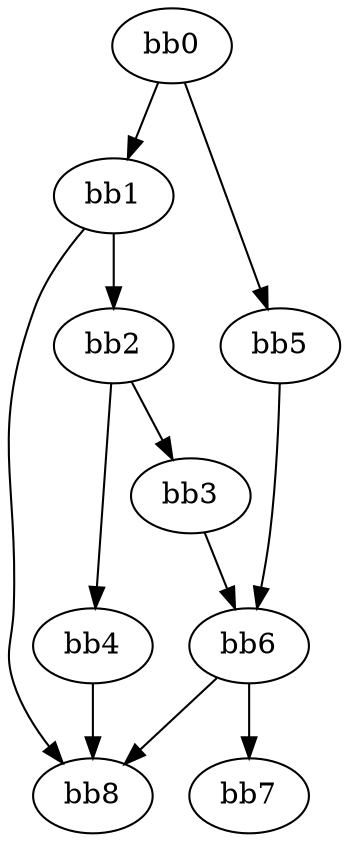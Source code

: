 digraph {
    0 [ label = "bb0\l" ]
    1 [ label = "bb1\l" ]
    2 [ label = "bb2\l" ]
    3 [ label = "bb3\l" ]
    4 [ label = "bb4\l" ]
    5 [ label = "bb5\l" ]
    6 [ label = "bb6\l" ]
    7 [ label = "bb7\l" ]
    8 [ label = "bb8\l" ]
    0 -> 1 [ ]
    0 -> 5 [ ]
    1 -> 2 [ ]
    1 -> 8 [ ]
    2 -> 3 [ ]
    2 -> 4 [ ]
    3 -> 6 [ ]
    4 -> 8 [ ]
    5 -> 6 [ ]
    6 -> 7 [ ]
    6 -> 8 [ ]
}

